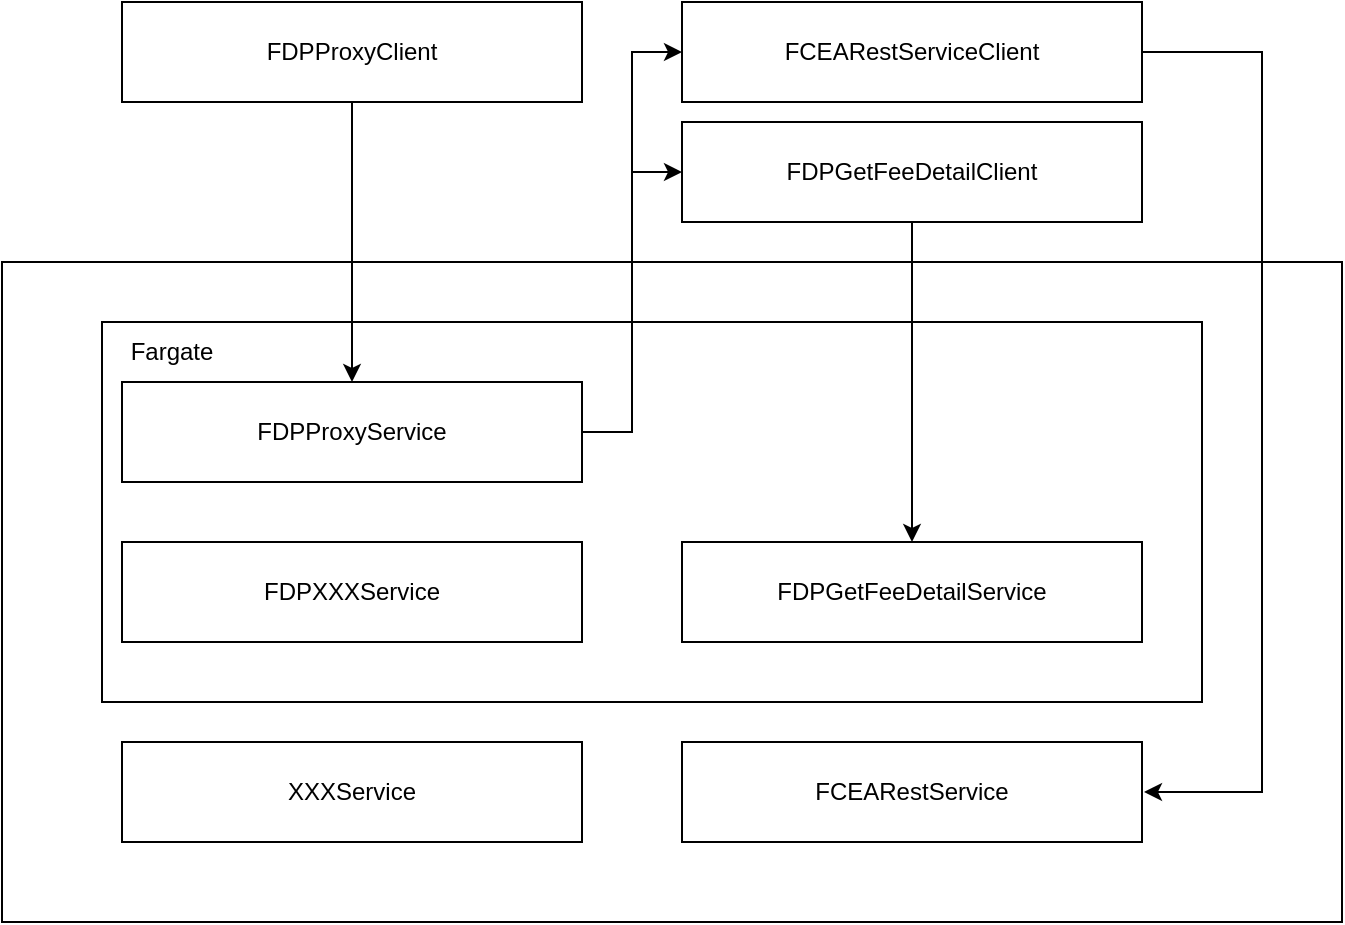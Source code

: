 <mxfile version="15.5.6" type="github">
  <diagram id="DsSjJjClkw_anlTKbf98" name="Page-1">
    <mxGraphModel dx="1341" dy="796" grid="1" gridSize="10" guides="1" tooltips="1" connect="1" arrows="1" fold="1" page="1" pageScale="1" pageWidth="850" pageHeight="1100" math="0" shadow="0">
      <root>
        <mxCell id="0" />
        <mxCell id="1" parent="0" />
        <mxCell id="fcozuPdxGlwMEgor9Uya-1" value="" style="rounded=0;whiteSpace=wrap;html=1;" vertex="1" parent="1">
          <mxGeometry x="70" y="250" width="670" height="330" as="geometry" />
        </mxCell>
        <mxCell id="fcozuPdxGlwMEgor9Uya-2" value="" style="rounded=0;whiteSpace=wrap;html=1;" vertex="1" parent="1">
          <mxGeometry x="120" y="280" width="550" height="190" as="geometry" />
        </mxCell>
        <mxCell id="fcozuPdxGlwMEgor9Uya-3" value="Fargate" style="text;html=1;strokeColor=none;fillColor=none;align=center;verticalAlign=middle;whiteSpace=wrap;rounded=0;" vertex="1" parent="1">
          <mxGeometry x="125" y="280" width="60" height="30" as="geometry" />
        </mxCell>
        <mxCell id="fcozuPdxGlwMEgor9Uya-16" style="edgeStyle=orthogonalEdgeStyle;rounded=0;orthogonalLoop=1;jettySize=auto;html=1;entryX=0;entryY=0.5;entryDx=0;entryDy=0;" edge="1" parent="1" source="fcozuPdxGlwMEgor9Uya-5" target="fcozuPdxGlwMEgor9Uya-12">
          <mxGeometry relative="1" as="geometry" />
        </mxCell>
        <mxCell id="fcozuPdxGlwMEgor9Uya-17" style="edgeStyle=orthogonalEdgeStyle;rounded=0;orthogonalLoop=1;jettySize=auto;html=1;entryX=0;entryY=0.5;entryDx=0;entryDy=0;" edge="1" parent="1" source="fcozuPdxGlwMEgor9Uya-5" target="fcozuPdxGlwMEgor9Uya-14">
          <mxGeometry relative="1" as="geometry" />
        </mxCell>
        <mxCell id="fcozuPdxGlwMEgor9Uya-5" value="FDPProxyService" style="rounded=0;whiteSpace=wrap;html=1;" vertex="1" parent="1">
          <mxGeometry x="130" y="310" width="230" height="50" as="geometry" />
        </mxCell>
        <mxCell id="fcozuPdxGlwMEgor9Uya-6" value="FDPGetFeeDetailService" style="rounded=0;whiteSpace=wrap;html=1;" vertex="1" parent="1">
          <mxGeometry x="410" y="390" width="230" height="50" as="geometry" />
        </mxCell>
        <mxCell id="fcozuPdxGlwMEgor9Uya-7" style="edgeStyle=orthogonalEdgeStyle;rounded=0;orthogonalLoop=1;jettySize=auto;html=1;exitX=0.5;exitY=1;exitDx=0;exitDy=0;" edge="1" parent="1" source="fcozuPdxGlwMEgor9Uya-2" target="fcozuPdxGlwMEgor9Uya-2">
          <mxGeometry relative="1" as="geometry" />
        </mxCell>
        <mxCell id="fcozuPdxGlwMEgor9Uya-9" value="FCEARestService" style="rounded=0;whiteSpace=wrap;html=1;" vertex="1" parent="1">
          <mxGeometry x="410" y="490" width="230" height="50" as="geometry" />
        </mxCell>
        <mxCell id="fcozuPdxGlwMEgor9Uya-10" value="FDPXXXService" style="rounded=0;whiteSpace=wrap;html=1;" vertex="1" parent="1">
          <mxGeometry x="130" y="390" width="230" height="50" as="geometry" />
        </mxCell>
        <mxCell id="fcozuPdxGlwMEgor9Uya-11" value="XXXService" style="rounded=0;whiteSpace=wrap;html=1;" vertex="1" parent="1">
          <mxGeometry x="130" y="490" width="230" height="50" as="geometry" />
        </mxCell>
        <mxCell id="fcozuPdxGlwMEgor9Uya-20" style="edgeStyle=orthogonalEdgeStyle;rounded=0;orthogonalLoop=1;jettySize=auto;html=1;" edge="1" parent="1" source="fcozuPdxGlwMEgor9Uya-12">
          <mxGeometry relative="1" as="geometry">
            <mxPoint x="641" y="515" as="targetPoint" />
            <Array as="points">
              <mxPoint x="700" y="145" />
              <mxPoint x="700" y="515" />
              <mxPoint x="641" y="515" />
            </Array>
          </mxGeometry>
        </mxCell>
        <mxCell id="fcozuPdxGlwMEgor9Uya-12" value="FCEARestServiceClient" style="rounded=0;whiteSpace=wrap;html=1;" vertex="1" parent="1">
          <mxGeometry x="410" y="120" width="230" height="50" as="geometry" />
        </mxCell>
        <mxCell id="fcozuPdxGlwMEgor9Uya-15" style="edgeStyle=orthogonalEdgeStyle;rounded=0;orthogonalLoop=1;jettySize=auto;html=1;" edge="1" parent="1" source="fcozuPdxGlwMEgor9Uya-13" target="fcozuPdxGlwMEgor9Uya-5">
          <mxGeometry relative="1" as="geometry" />
        </mxCell>
        <mxCell id="fcozuPdxGlwMEgor9Uya-13" value="FDPProxyClient" style="rounded=0;whiteSpace=wrap;html=1;" vertex="1" parent="1">
          <mxGeometry x="130" y="120" width="230" height="50" as="geometry" />
        </mxCell>
        <mxCell id="fcozuPdxGlwMEgor9Uya-18" style="edgeStyle=orthogonalEdgeStyle;rounded=0;orthogonalLoop=1;jettySize=auto;html=1;entryX=0.5;entryY=0;entryDx=0;entryDy=0;" edge="1" parent="1" source="fcozuPdxGlwMEgor9Uya-14" target="fcozuPdxGlwMEgor9Uya-6">
          <mxGeometry relative="1" as="geometry">
            <Array as="points">
              <mxPoint x="525" y="360" />
              <mxPoint x="525" y="360" />
            </Array>
          </mxGeometry>
        </mxCell>
        <mxCell id="fcozuPdxGlwMEgor9Uya-14" value="FDPGetFeeDetailClient" style="rounded=0;whiteSpace=wrap;html=1;" vertex="1" parent="1">
          <mxGeometry x="410" y="180" width="230" height="50" as="geometry" />
        </mxCell>
      </root>
    </mxGraphModel>
  </diagram>
</mxfile>
